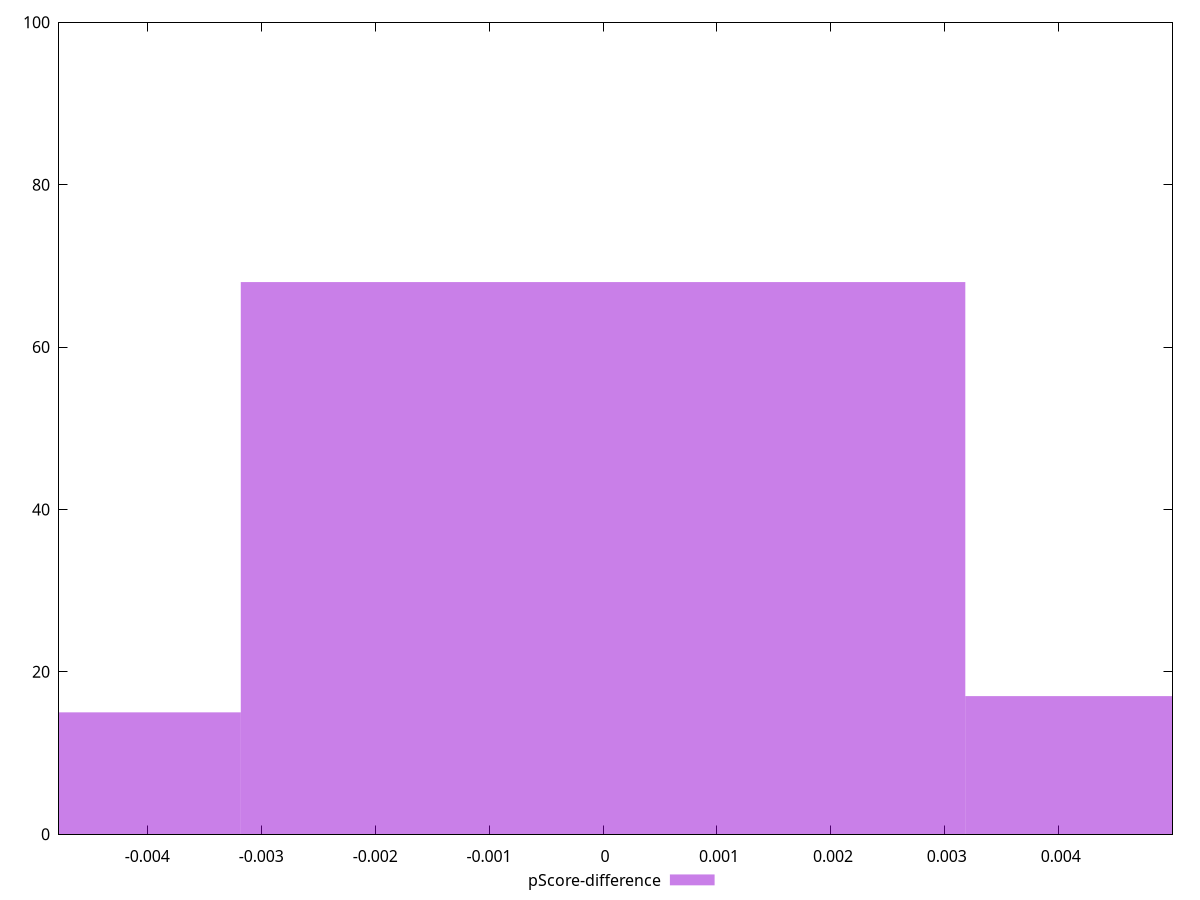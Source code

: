 reset

$pScoreDifference <<EOF
0 68
-0.0063592592464091135 15
0.0063592592464091135 17
EOF

set key outside below
set boxwidth 0.0063592592464091135
set xrange [-0.004775095755946795:0.004998172761160408]
set yrange [0:100]
set trange [0:100]
set style fill transparent solid 0.5 noborder
set terminal svg size 640, 490 enhanced background rgb 'white'
set output "report_00015_2021-02-09T16-11-33.973Z/largest-contentful-paint/samples/pages+cached+noadtech/pScore-difference/histogram.svg"

plot $pScoreDifference title "pScore-difference" with boxes

reset
